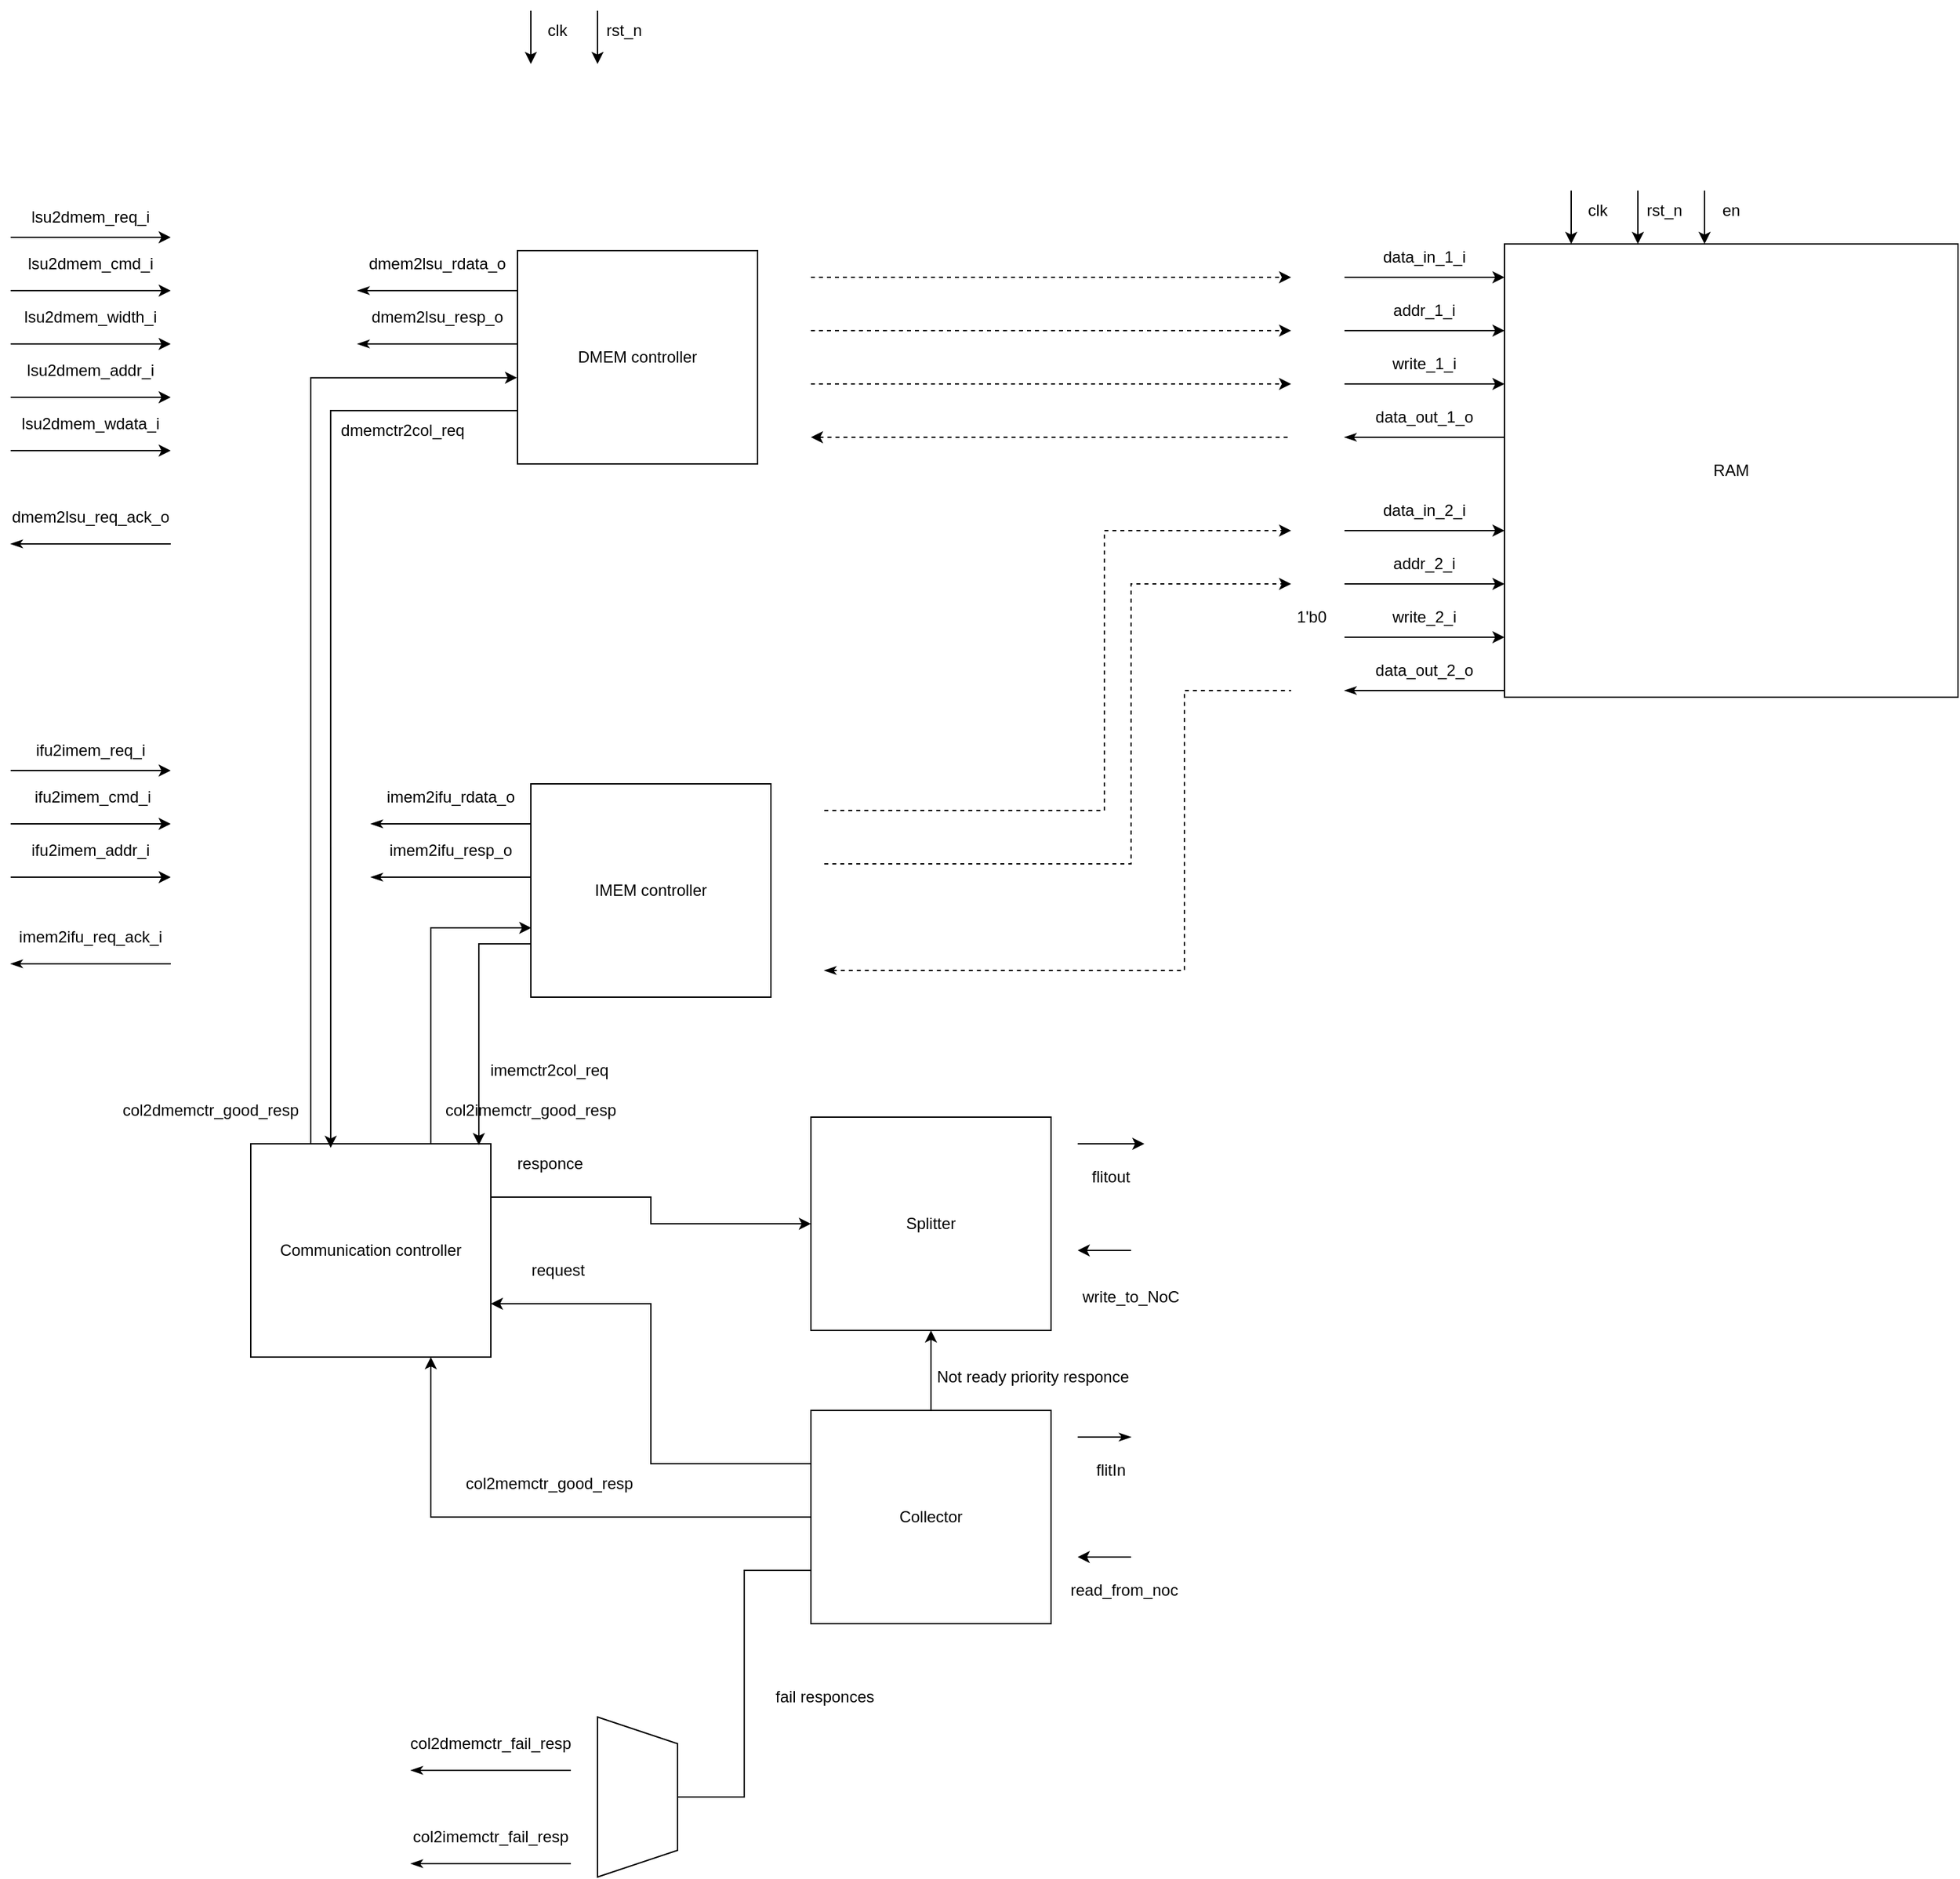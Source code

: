 <mxfile version="26.2.15">
  <diagram name="MCU" id="tpu8mZLlf67Ykk3WL6cz">
    <mxGraphModel dx="1901" dy="1213" grid="1" gridSize="10" guides="1" tooltips="1" connect="1" arrows="1" fold="1" page="1" pageScale="1" pageWidth="827" pageHeight="1169" math="0" shadow="0">
      <root>
        <mxCell id="0" />
        <mxCell id="1" parent="0" />
        <mxCell id="I7qtnmDlwLhA2JCm0WGK-2" value="" style="group" parent="1" vertex="1" connectable="0">
          <mxGeometry x="40" y="200" width="120" height="40" as="geometry" />
        </mxCell>
        <mxCell id="mxyCtMY2i22N2XtF819D-1" value="" style="endArrow=classic;html=1;rounded=0;" parent="I7qtnmDlwLhA2JCm0WGK-2" edge="1">
          <mxGeometry width="50" height="50" relative="1" as="geometry">
            <mxPoint y="40" as="sourcePoint" />
            <mxPoint x="120" y="40" as="targetPoint" />
          </mxGeometry>
        </mxCell>
        <mxCell id="I7qtnmDlwLhA2JCm0WGK-1" value="lsu2dmem_req_i" style="text;html=1;align=center;verticalAlign=middle;whiteSpace=wrap;rounded=0;" parent="I7qtnmDlwLhA2JCm0WGK-2" vertex="1">
          <mxGeometry y="10" width="120" height="30" as="geometry" />
        </mxCell>
        <mxCell id="I7qtnmDlwLhA2JCm0WGK-3" value="" style="group" parent="1" vertex="1" connectable="0">
          <mxGeometry x="40" y="240" width="120" height="40" as="geometry" />
        </mxCell>
        <mxCell id="I7qtnmDlwLhA2JCm0WGK-4" value="" style="endArrow=classic;html=1;rounded=0;" parent="I7qtnmDlwLhA2JCm0WGK-3" edge="1">
          <mxGeometry width="50" height="50" relative="1" as="geometry">
            <mxPoint y="40" as="sourcePoint" />
            <mxPoint x="120" y="40" as="targetPoint" />
          </mxGeometry>
        </mxCell>
        <mxCell id="I7qtnmDlwLhA2JCm0WGK-5" value="lsu2dmem_cmd_i" style="text;html=1;align=center;verticalAlign=middle;whiteSpace=wrap;rounded=0;" parent="I7qtnmDlwLhA2JCm0WGK-3" vertex="1">
          <mxGeometry y="5" width="120" height="30" as="geometry" />
        </mxCell>
        <mxCell id="I7qtnmDlwLhA2JCm0WGK-6" value="" style="group" parent="1" vertex="1" connectable="0">
          <mxGeometry x="40" y="280" width="120" height="40" as="geometry" />
        </mxCell>
        <mxCell id="I7qtnmDlwLhA2JCm0WGK-7" value="" style="endArrow=classic;html=1;rounded=0;" parent="I7qtnmDlwLhA2JCm0WGK-6" edge="1">
          <mxGeometry width="50" height="50" relative="1" as="geometry">
            <mxPoint y="40" as="sourcePoint" />
            <mxPoint x="120" y="40" as="targetPoint" />
          </mxGeometry>
        </mxCell>
        <mxCell id="I7qtnmDlwLhA2JCm0WGK-8" value="lsu2dmem_width_i" style="text;html=1;align=center;verticalAlign=middle;whiteSpace=wrap;rounded=0;" parent="I7qtnmDlwLhA2JCm0WGK-6" vertex="1">
          <mxGeometry y="5" width="120" height="30" as="geometry" />
        </mxCell>
        <mxCell id="I7qtnmDlwLhA2JCm0WGK-9" value="" style="group" parent="1" vertex="1" connectable="0">
          <mxGeometry x="40" y="320" width="120" height="40" as="geometry" />
        </mxCell>
        <mxCell id="I7qtnmDlwLhA2JCm0WGK-10" value="" style="endArrow=classic;html=1;rounded=0;" parent="I7qtnmDlwLhA2JCm0WGK-9" edge="1">
          <mxGeometry width="50" height="50" relative="1" as="geometry">
            <mxPoint y="40" as="sourcePoint" />
            <mxPoint x="120" y="40" as="targetPoint" />
          </mxGeometry>
        </mxCell>
        <mxCell id="I7qtnmDlwLhA2JCm0WGK-11" value="lsu2dmem_addr_i" style="text;html=1;align=center;verticalAlign=middle;whiteSpace=wrap;rounded=0;" parent="I7qtnmDlwLhA2JCm0WGK-9" vertex="1">
          <mxGeometry y="5" width="120" height="30" as="geometry" />
        </mxCell>
        <mxCell id="I7qtnmDlwLhA2JCm0WGK-12" value="" style="group" parent="1" vertex="1" connectable="0">
          <mxGeometry x="40" y="360" width="120" height="40" as="geometry" />
        </mxCell>
        <mxCell id="I7qtnmDlwLhA2JCm0WGK-13" value="" style="endArrow=classic;html=1;rounded=0;" parent="I7qtnmDlwLhA2JCm0WGK-12" edge="1">
          <mxGeometry width="50" height="50" relative="1" as="geometry">
            <mxPoint y="40" as="sourcePoint" />
            <mxPoint x="120" y="40" as="targetPoint" />
          </mxGeometry>
        </mxCell>
        <mxCell id="I7qtnmDlwLhA2JCm0WGK-14" value="lsu2dmem_wdata_i" style="text;html=1;align=center;verticalAlign=middle;whiteSpace=wrap;rounded=0;" parent="I7qtnmDlwLhA2JCm0WGK-12" vertex="1">
          <mxGeometry y="5" width="120" height="30" as="geometry" />
        </mxCell>
        <mxCell id="I7qtnmDlwLhA2JCm0WGK-15" value="" style="group" parent="1" vertex="1" connectable="0">
          <mxGeometry x="40" y="430" width="120" height="40" as="geometry" />
        </mxCell>
        <mxCell id="I7qtnmDlwLhA2JCm0WGK-16" value="" style="endArrow=none;html=1;rounded=0;startArrow=classicThin;startFill=1;" parent="I7qtnmDlwLhA2JCm0WGK-15" edge="1">
          <mxGeometry width="50" height="50" relative="1" as="geometry">
            <mxPoint y="40" as="sourcePoint" />
            <mxPoint x="120" y="40" as="targetPoint" />
          </mxGeometry>
        </mxCell>
        <mxCell id="I7qtnmDlwLhA2JCm0WGK-17" value="dmem2lsu_req_ack_o" style="text;html=1;align=center;verticalAlign=middle;whiteSpace=wrap;rounded=0;" parent="I7qtnmDlwLhA2JCm0WGK-15" vertex="1">
          <mxGeometry y="5" width="120" height="30" as="geometry" />
        </mxCell>
        <mxCell id="Hn3KfpEj6_vjDztjvR26-51" value="" style="endArrow=classic;html=1;rounded=0;" parent="1" edge="1">
          <mxGeometry width="50" height="50" relative="1" as="geometry">
            <mxPoint x="430" y="70" as="sourcePoint" />
            <mxPoint x="430" y="110" as="targetPoint" />
          </mxGeometry>
        </mxCell>
        <mxCell id="Hn3KfpEj6_vjDztjvR26-52" value="clk" style="text;html=1;align=center;verticalAlign=middle;whiteSpace=wrap;rounded=0;" parent="1" vertex="1">
          <mxGeometry x="420" y="70" width="60" height="30" as="geometry" />
        </mxCell>
        <mxCell id="Hn3KfpEj6_vjDztjvR26-53" value="" style="endArrow=classic;html=1;rounded=0;" parent="1" edge="1">
          <mxGeometry width="50" height="50" relative="1" as="geometry">
            <mxPoint x="480" y="70" as="sourcePoint" />
            <mxPoint x="480" y="110" as="targetPoint" />
          </mxGeometry>
        </mxCell>
        <mxCell id="Hn3KfpEj6_vjDztjvR26-54" value="rst_n" style="text;html=1;align=center;verticalAlign=middle;whiteSpace=wrap;rounded=0;" parent="1" vertex="1">
          <mxGeometry x="470" y="70" width="60" height="30" as="geometry" />
        </mxCell>
        <mxCell id="Hn3KfpEj6_vjDztjvR26-62" value="flitIn" style="text;html=1;align=center;verticalAlign=middle;whiteSpace=wrap;rounded=0;" parent="1" vertex="1">
          <mxGeometry x="835" y="1150" width="60" height="30" as="geometry" />
        </mxCell>
        <mxCell id="Hn3KfpEj6_vjDztjvR26-63" value="" style="endArrow=classic;html=1;rounded=0;" parent="1" edge="1">
          <mxGeometry width="50" height="50" relative="1" as="geometry">
            <mxPoint x="880" y="1230" as="sourcePoint" />
            <mxPoint x="840" y="1230" as="targetPoint" />
          </mxGeometry>
        </mxCell>
        <mxCell id="Hn3KfpEj6_vjDztjvR26-65" value="" style="endArrow=classic;html=1;rounded=0;" parent="1" edge="1">
          <mxGeometry width="50" height="50" relative="1" as="geometry">
            <mxPoint x="840" y="920" as="sourcePoint" />
            <mxPoint x="890" y="920" as="targetPoint" />
          </mxGeometry>
        </mxCell>
        <mxCell id="Hn3KfpEj6_vjDztjvR26-66" value="flitout" style="text;html=1;align=center;verticalAlign=middle;whiteSpace=wrap;rounded=0;" parent="1" vertex="1">
          <mxGeometry x="840" y="930" width="50" height="30" as="geometry" />
        </mxCell>
        <mxCell id="Hn3KfpEj6_vjDztjvR26-67" value="" style="endArrow=none;html=1;rounded=0;startArrow=classic;startFill=1;" parent="1" edge="1">
          <mxGeometry width="50" height="50" relative="1" as="geometry">
            <mxPoint x="840" y="1000" as="sourcePoint" />
            <mxPoint x="880" y="1000" as="targetPoint" />
          </mxGeometry>
        </mxCell>
        <mxCell id="Hn3KfpEj6_vjDztjvR26-68" value="write_to_NoC" style="text;html=1;align=center;verticalAlign=middle;whiteSpace=wrap;rounded=0;" parent="1" vertex="1">
          <mxGeometry x="840" y="1020" width="80" height="30" as="geometry" />
        </mxCell>
        <mxCell id="Hn3KfpEj6_vjDztjvR26-69" value="read_from_noc" style="text;html=1;align=center;verticalAlign=middle;whiteSpace=wrap;rounded=0;" parent="1" vertex="1">
          <mxGeometry x="835" y="1240" width="80" height="30" as="geometry" />
        </mxCell>
        <mxCell id="Hn3KfpEj6_vjDztjvR26-70" value="" style="group" parent="1" vertex="1" connectable="0">
          <mxGeometry x="40" y="600" width="120" height="40" as="geometry" />
        </mxCell>
        <mxCell id="Hn3KfpEj6_vjDztjvR26-71" value="" style="endArrow=classic;html=1;rounded=0;" parent="Hn3KfpEj6_vjDztjvR26-70" edge="1">
          <mxGeometry width="50" height="50" relative="1" as="geometry">
            <mxPoint y="40" as="sourcePoint" />
            <mxPoint x="120" y="40" as="targetPoint" />
          </mxGeometry>
        </mxCell>
        <mxCell id="Hn3KfpEj6_vjDztjvR26-72" value="ifu2imem_req_i" style="text;html=1;align=center;verticalAlign=middle;whiteSpace=wrap;rounded=0;" parent="Hn3KfpEj6_vjDztjvR26-70" vertex="1">
          <mxGeometry y="10" width="120" height="30" as="geometry" />
        </mxCell>
        <mxCell id="Hn3KfpEj6_vjDztjvR26-73" value="" style="group" parent="1" vertex="1" connectable="0">
          <mxGeometry x="40" y="640" width="120" height="40" as="geometry" />
        </mxCell>
        <mxCell id="Hn3KfpEj6_vjDztjvR26-74" value="" style="endArrow=classic;html=1;rounded=0;" parent="Hn3KfpEj6_vjDztjvR26-73" edge="1">
          <mxGeometry width="50" height="50" relative="1" as="geometry">
            <mxPoint y="40" as="sourcePoint" />
            <mxPoint x="120" y="40" as="targetPoint" />
          </mxGeometry>
        </mxCell>
        <mxCell id="Hn3KfpEj6_vjDztjvR26-75" value="&amp;nbsp;ifu2imem_cmd_i" style="text;html=1;align=center;verticalAlign=middle;whiteSpace=wrap;rounded=0;" parent="Hn3KfpEj6_vjDztjvR26-73" vertex="1">
          <mxGeometry y="5" width="120" height="30" as="geometry" />
        </mxCell>
        <mxCell id="Hn3KfpEj6_vjDztjvR26-81" value="ifu2imem_addr_i" style="text;html=1;align=center;verticalAlign=middle;whiteSpace=wrap;rounded=0;" parent="1" vertex="1">
          <mxGeometry x="40" y="685" width="120" height="30" as="geometry" />
        </mxCell>
        <mxCell id="Hn3KfpEj6_vjDztjvR26-96" value="" style="endArrow=classic;html=1;rounded=0;" parent="1" edge="1">
          <mxGeometry width="50" height="50" relative="1" as="geometry">
            <mxPoint x="40" y="720" as="sourcePoint" />
            <mxPoint x="160" y="720" as="targetPoint" />
          </mxGeometry>
        </mxCell>
        <mxCell id="sNU-jiKqKJreSfirSuLJ-2" value="" style="endArrow=none;html=1;rounded=0;startArrow=classicThin;startFill=1;" parent="1" edge="1">
          <mxGeometry width="50" height="50" relative="1" as="geometry">
            <mxPoint x="880" y="1140" as="sourcePoint" />
            <mxPoint x="840" y="1140" as="targetPoint" />
          </mxGeometry>
        </mxCell>
        <mxCell id="65ibRO84xYBjDSUnrlQo-1" style="edgeStyle=orthogonalEdgeStyle;rounded=0;orthogonalLoop=1;jettySize=auto;html=1;dashed=1;" edge="1" parent="1">
          <mxGeometry relative="1" as="geometry">
            <mxPoint x="1000" y="270" as="targetPoint" />
            <mxPoint x="640" y="270" as="sourcePoint" />
            <Array as="points" />
          </mxGeometry>
        </mxCell>
        <mxCell id="65ibRO84xYBjDSUnrlQo-14" style="edgeStyle=orthogonalEdgeStyle;rounded=0;orthogonalLoop=1;jettySize=auto;html=1;exitX=0;exitY=0.75;exitDx=0;exitDy=0;entryX=0.333;entryY=0.019;entryDx=0;entryDy=0;entryPerimeter=0;" edge="1" parent="1" source="sNU-jiKqKJreSfirSuLJ-3" target="65ibRO84xYBjDSUnrlQo-12">
          <mxGeometry relative="1" as="geometry" />
        </mxCell>
        <mxCell id="sNU-jiKqKJreSfirSuLJ-3" value="DMEM controller" style="rounded=0;whiteSpace=wrap;html=1;fillColor=none;" parent="1" vertex="1">
          <mxGeometry x="420" y="250" width="180" height="160" as="geometry" />
        </mxCell>
        <mxCell id="sNU-jiKqKJreSfirSuLJ-4" value="IMEM controller" style="rounded=0;whiteSpace=wrap;html=1;fillColor=none;" parent="1" vertex="1">
          <mxGeometry x="430" y="650" width="180" height="160" as="geometry" />
        </mxCell>
        <mxCell id="sNU-jiKqKJreSfirSuLJ-5" value="Splitter" style="rounded=0;whiteSpace=wrap;html=1;fillColor=none;" parent="1" vertex="1">
          <mxGeometry x="640" y="900" width="180" height="160" as="geometry" />
        </mxCell>
        <mxCell id="sNU-jiKqKJreSfirSuLJ-6" value="" style="group" parent="1" vertex="1" connectable="0">
          <mxGeometry x="1040" y="205" width="460" height="380" as="geometry" />
        </mxCell>
        <mxCell id="I7qtnmDlwLhA2JCm0WGK-24" value="RAM" style="whiteSpace=wrap;html=1;aspect=fixed;fillColor=none;" parent="sNU-jiKqKJreSfirSuLJ-6" vertex="1">
          <mxGeometry x="120" y="40" width="340" height="340" as="geometry" />
        </mxCell>
        <mxCell id="I7qtnmDlwLhA2JCm0WGK-39" value="" style="group" parent="sNU-jiKqKJreSfirSuLJ-6" vertex="1" connectable="0">
          <mxGeometry y="25" width="120" height="160" as="geometry" />
        </mxCell>
        <mxCell id="I7qtnmDlwLhA2JCm0WGK-25" value="" style="group" parent="I7qtnmDlwLhA2JCm0WGK-39" vertex="1" connectable="0">
          <mxGeometry width="120" height="80" as="geometry" />
        </mxCell>
        <mxCell id="I7qtnmDlwLhA2JCm0WGK-26" value="" style="endArrow=classic;html=1;rounded=0;" parent="I7qtnmDlwLhA2JCm0WGK-25" edge="1">
          <mxGeometry width="50" height="50" relative="1" as="geometry">
            <mxPoint y="40" as="sourcePoint" />
            <mxPoint x="120" y="40" as="targetPoint" />
          </mxGeometry>
        </mxCell>
        <mxCell id="I7qtnmDlwLhA2JCm0WGK-27" value="data_in_1_i" style="text;html=1;align=center;verticalAlign=middle;whiteSpace=wrap;rounded=0;" parent="I7qtnmDlwLhA2JCm0WGK-25" vertex="1">
          <mxGeometry y="10" width="120" height="30" as="geometry" />
        </mxCell>
        <mxCell id="I7qtnmDlwLhA2JCm0WGK-28" value="" style="group" parent="I7qtnmDlwLhA2JCm0WGK-25" vertex="1" connectable="0">
          <mxGeometry y="40" width="120" height="40" as="geometry" />
        </mxCell>
        <mxCell id="I7qtnmDlwLhA2JCm0WGK-29" value="" style="endArrow=classic;html=1;rounded=0;" parent="I7qtnmDlwLhA2JCm0WGK-28" edge="1">
          <mxGeometry width="50" height="50" relative="1" as="geometry">
            <mxPoint y="40" as="sourcePoint" />
            <mxPoint x="120" y="40" as="targetPoint" />
          </mxGeometry>
        </mxCell>
        <mxCell id="I7qtnmDlwLhA2JCm0WGK-30" value="addr_1_i" style="text;html=1;align=center;verticalAlign=middle;whiteSpace=wrap;rounded=0;" parent="I7qtnmDlwLhA2JCm0WGK-28" vertex="1">
          <mxGeometry y="10" width="120" height="30" as="geometry" />
        </mxCell>
        <mxCell id="I7qtnmDlwLhA2JCm0WGK-33" value="" style="group" parent="I7qtnmDlwLhA2JCm0WGK-39" vertex="1" connectable="0">
          <mxGeometry y="80" width="120" height="80" as="geometry" />
        </mxCell>
        <mxCell id="I7qtnmDlwLhA2JCm0WGK-34" value="" style="endArrow=classic;html=1;rounded=0;" parent="I7qtnmDlwLhA2JCm0WGK-33" edge="1">
          <mxGeometry width="50" height="50" relative="1" as="geometry">
            <mxPoint y="40" as="sourcePoint" />
            <mxPoint x="120" y="40" as="targetPoint" />
          </mxGeometry>
        </mxCell>
        <mxCell id="I7qtnmDlwLhA2JCm0WGK-35" value="write_1_i" style="text;html=1;align=center;verticalAlign=middle;whiteSpace=wrap;rounded=0;" parent="I7qtnmDlwLhA2JCm0WGK-33" vertex="1">
          <mxGeometry y="10" width="120" height="30" as="geometry" />
        </mxCell>
        <mxCell id="I7qtnmDlwLhA2JCm0WGK-36" value="" style="group" parent="I7qtnmDlwLhA2JCm0WGK-33" vertex="1" connectable="0">
          <mxGeometry y="40" width="120" height="40" as="geometry" />
        </mxCell>
        <mxCell id="I7qtnmDlwLhA2JCm0WGK-37" value="" style="endArrow=none;html=1;rounded=0;startArrow=classicThin;startFill=1;" parent="I7qtnmDlwLhA2JCm0WGK-36" edge="1">
          <mxGeometry width="50" height="50" relative="1" as="geometry">
            <mxPoint y="40" as="sourcePoint" />
            <mxPoint x="120" y="40" as="targetPoint" />
          </mxGeometry>
        </mxCell>
        <mxCell id="I7qtnmDlwLhA2JCm0WGK-38" value="data_out_1_o" style="text;html=1;align=center;verticalAlign=middle;whiteSpace=wrap;rounded=0;" parent="I7qtnmDlwLhA2JCm0WGK-36" vertex="1">
          <mxGeometry y="10" width="120" height="30" as="geometry" />
        </mxCell>
        <mxCell id="I7qtnmDlwLhA2JCm0WGK-53" value="" style="group" parent="sNU-jiKqKJreSfirSuLJ-6" vertex="1" connectable="0">
          <mxGeometry y="215" width="120" height="160" as="geometry" />
        </mxCell>
        <mxCell id="I7qtnmDlwLhA2JCm0WGK-54" value="" style="group" parent="I7qtnmDlwLhA2JCm0WGK-53" vertex="1" connectable="0">
          <mxGeometry width="120" height="160" as="geometry" />
        </mxCell>
        <mxCell id="I7qtnmDlwLhA2JCm0WGK-55" value="" style="endArrow=classic;html=1;rounded=0;" parent="I7qtnmDlwLhA2JCm0WGK-54" edge="1">
          <mxGeometry width="50" height="50" relative="1" as="geometry">
            <mxPoint y="40" as="sourcePoint" />
            <mxPoint x="120" y="40" as="targetPoint" />
          </mxGeometry>
        </mxCell>
        <mxCell id="I7qtnmDlwLhA2JCm0WGK-56" value="data_in_2_i" style="text;html=1;align=center;verticalAlign=middle;whiteSpace=wrap;rounded=0;" parent="I7qtnmDlwLhA2JCm0WGK-54" vertex="1">
          <mxGeometry y="10" width="120" height="30" as="geometry" />
        </mxCell>
        <mxCell id="I7qtnmDlwLhA2JCm0WGK-57" value="" style="group" parent="I7qtnmDlwLhA2JCm0WGK-54" vertex="1" connectable="0">
          <mxGeometry y="40" width="120" height="120" as="geometry" />
        </mxCell>
        <mxCell id="I7qtnmDlwLhA2JCm0WGK-58" value="" style="endArrow=classic;html=1;rounded=0;" parent="I7qtnmDlwLhA2JCm0WGK-57" edge="1">
          <mxGeometry width="50" height="50" relative="1" as="geometry">
            <mxPoint y="40" as="sourcePoint" />
            <mxPoint x="120" y="40" as="targetPoint" />
          </mxGeometry>
        </mxCell>
        <mxCell id="I7qtnmDlwLhA2JCm0WGK-59" value="addr_2_i" style="text;html=1;align=center;verticalAlign=middle;whiteSpace=wrap;rounded=0;" parent="I7qtnmDlwLhA2JCm0WGK-57" vertex="1">
          <mxGeometry y="10" width="120" height="30" as="geometry" />
        </mxCell>
        <mxCell id="I7qtnmDlwLhA2JCm0WGK-60" value="" style="group" parent="I7qtnmDlwLhA2JCm0WGK-57" vertex="1" connectable="0">
          <mxGeometry y="40" width="120" height="80" as="geometry" />
        </mxCell>
        <mxCell id="I7qtnmDlwLhA2JCm0WGK-61" value="" style="endArrow=classic;html=1;rounded=0;" parent="I7qtnmDlwLhA2JCm0WGK-60" edge="1">
          <mxGeometry width="50" height="50" relative="1" as="geometry">
            <mxPoint y="40" as="sourcePoint" />
            <mxPoint x="120" y="40" as="targetPoint" />
          </mxGeometry>
        </mxCell>
        <mxCell id="I7qtnmDlwLhA2JCm0WGK-62" value="write_2_i" style="text;html=1;align=center;verticalAlign=middle;whiteSpace=wrap;rounded=0;" parent="I7qtnmDlwLhA2JCm0WGK-60" vertex="1">
          <mxGeometry y="10" width="120" height="30" as="geometry" />
        </mxCell>
        <mxCell id="I7qtnmDlwLhA2JCm0WGK-63" value="" style="group" parent="I7qtnmDlwLhA2JCm0WGK-60" vertex="1" connectable="0">
          <mxGeometry y="40" width="120" height="40" as="geometry" />
        </mxCell>
        <mxCell id="I7qtnmDlwLhA2JCm0WGK-64" value="" style="endArrow=none;html=1;rounded=0;startArrow=classicThin;startFill=1;" parent="I7qtnmDlwLhA2JCm0WGK-63" edge="1">
          <mxGeometry width="50" height="50" relative="1" as="geometry">
            <mxPoint y="40" as="sourcePoint" />
            <mxPoint x="120" y="40" as="targetPoint" />
          </mxGeometry>
        </mxCell>
        <mxCell id="I7qtnmDlwLhA2JCm0WGK-65" value="data_out_2_o" style="text;html=1;align=center;verticalAlign=middle;whiteSpace=wrap;rounded=0;" parent="I7qtnmDlwLhA2JCm0WGK-63" vertex="1">
          <mxGeometry y="10" width="120" height="30" as="geometry" />
        </mxCell>
        <mxCell id="Hn3KfpEj6_vjDztjvR26-55" value="" style="endArrow=classic;html=1;rounded=0;" parent="sNU-jiKqKJreSfirSuLJ-6" edge="1">
          <mxGeometry width="50" height="50" relative="1" as="geometry">
            <mxPoint x="170" as="sourcePoint" />
            <mxPoint x="170" y="40" as="targetPoint" />
          </mxGeometry>
        </mxCell>
        <mxCell id="Hn3KfpEj6_vjDztjvR26-56" value="clk" style="text;html=1;align=center;verticalAlign=middle;whiteSpace=wrap;rounded=0;" parent="sNU-jiKqKJreSfirSuLJ-6" vertex="1">
          <mxGeometry x="160" width="60" height="30" as="geometry" />
        </mxCell>
        <mxCell id="Hn3KfpEj6_vjDztjvR26-57" value="" style="endArrow=classic;html=1;rounded=0;" parent="sNU-jiKqKJreSfirSuLJ-6" edge="1">
          <mxGeometry width="50" height="50" relative="1" as="geometry">
            <mxPoint x="220" as="sourcePoint" />
            <mxPoint x="220" y="40" as="targetPoint" />
          </mxGeometry>
        </mxCell>
        <mxCell id="Hn3KfpEj6_vjDztjvR26-58" value="rst_n" style="text;html=1;align=center;verticalAlign=middle;whiteSpace=wrap;rounded=0;" parent="sNU-jiKqKJreSfirSuLJ-6" vertex="1">
          <mxGeometry x="210" width="60" height="30" as="geometry" />
        </mxCell>
        <mxCell id="Hn3KfpEj6_vjDztjvR26-59" value="" style="endArrow=classic;html=1;rounded=0;" parent="sNU-jiKqKJreSfirSuLJ-6" edge="1">
          <mxGeometry width="50" height="50" relative="1" as="geometry">
            <mxPoint x="270" as="sourcePoint" />
            <mxPoint x="270" y="40" as="targetPoint" />
          </mxGeometry>
        </mxCell>
        <mxCell id="Hn3KfpEj6_vjDztjvR26-60" value="en" style="text;html=1;align=center;verticalAlign=middle;whiteSpace=wrap;rounded=0;" parent="sNU-jiKqKJreSfirSuLJ-6" vertex="1">
          <mxGeometry x="260" width="60" height="30" as="geometry" />
        </mxCell>
        <mxCell id="65ibRO84xYBjDSUnrlQo-18" style="edgeStyle=orthogonalEdgeStyle;rounded=0;orthogonalLoop=1;jettySize=auto;html=1;exitX=0;exitY=0.25;exitDx=0;exitDy=0;entryX=1;entryY=0.75;entryDx=0;entryDy=0;" edge="1" parent="1" source="sNU-jiKqKJreSfirSuLJ-7" target="65ibRO84xYBjDSUnrlQo-12">
          <mxGeometry relative="1" as="geometry" />
        </mxCell>
        <mxCell id="65ibRO84xYBjDSUnrlQo-19" style="edgeStyle=orthogonalEdgeStyle;rounded=0;orthogonalLoop=1;jettySize=auto;html=1;exitX=0.5;exitY=0;exitDx=0;exitDy=0;entryX=0.5;entryY=1;entryDx=0;entryDy=0;" edge="1" parent="1" source="sNU-jiKqKJreSfirSuLJ-7" target="sNU-jiKqKJreSfirSuLJ-5">
          <mxGeometry relative="1" as="geometry" />
        </mxCell>
        <mxCell id="65ibRO84xYBjDSUnrlQo-31" style="edgeStyle=orthogonalEdgeStyle;rounded=0;orthogonalLoop=1;jettySize=auto;html=1;entryX=0.75;entryY=1;entryDx=0;entryDy=0;" edge="1" parent="1" source="sNU-jiKqKJreSfirSuLJ-7" target="65ibRO84xYBjDSUnrlQo-12">
          <mxGeometry relative="1" as="geometry" />
        </mxCell>
        <mxCell id="sNU-jiKqKJreSfirSuLJ-7" value="Collector" style="rounded=0;whiteSpace=wrap;html=1;fillColor=none;" parent="1" vertex="1">
          <mxGeometry x="640" y="1120" width="180" height="160" as="geometry" />
        </mxCell>
        <mxCell id="65ibRO84xYBjDSUnrlQo-2" style="edgeStyle=orthogonalEdgeStyle;rounded=0;orthogonalLoop=1;jettySize=auto;html=1;exitX=1;exitY=0.188;exitDx=0;exitDy=0;exitPerimeter=0;dashed=1;" edge="1" parent="1">
          <mxGeometry relative="1" as="geometry">
            <mxPoint x="1000" y="310" as="targetPoint" />
            <mxPoint x="640" y="310" as="sourcePoint" />
            <Array as="points" />
          </mxGeometry>
        </mxCell>
        <mxCell id="65ibRO84xYBjDSUnrlQo-3" style="edgeStyle=orthogonalEdgeStyle;rounded=0;orthogonalLoop=1;jettySize=auto;html=1;exitX=1;exitY=0.188;exitDx=0;exitDy=0;exitPerimeter=0;dashed=1;" edge="1" parent="1">
          <mxGeometry relative="1" as="geometry">
            <mxPoint x="1000" y="350" as="targetPoint" />
            <mxPoint x="640" y="350" as="sourcePoint" />
            <Array as="points" />
          </mxGeometry>
        </mxCell>
        <mxCell id="65ibRO84xYBjDSUnrlQo-4" style="edgeStyle=orthogonalEdgeStyle;rounded=0;orthogonalLoop=1;jettySize=auto;html=1;exitX=1;exitY=0.188;exitDx=0;exitDy=0;exitPerimeter=0;startArrow=classic;startFill=1;endArrow=none;dashed=1;" edge="1" parent="1">
          <mxGeometry relative="1" as="geometry">
            <mxPoint x="1000" y="390" as="targetPoint" />
            <mxPoint x="640" y="390" as="sourcePoint" />
            <Array as="points" />
          </mxGeometry>
        </mxCell>
        <mxCell id="65ibRO84xYBjDSUnrlQo-5" style="edgeStyle=orthogonalEdgeStyle;rounded=0;orthogonalLoop=1;jettySize=auto;html=1;exitX=1;exitY=0.188;exitDx=0;exitDy=0;exitPerimeter=0;dashed=1;" edge="1" parent="1">
          <mxGeometry relative="1" as="geometry">
            <mxPoint x="1000" y="460" as="targetPoint" />
            <mxPoint x="650" y="670" as="sourcePoint" />
            <Array as="points">
              <mxPoint x="860" y="670" />
              <mxPoint x="860" y="460" />
            </Array>
          </mxGeometry>
        </mxCell>
        <mxCell id="65ibRO84xYBjDSUnrlQo-9" style="edgeStyle=orthogonalEdgeStyle;rounded=0;orthogonalLoop=1;jettySize=auto;html=1;exitX=1;exitY=0.188;exitDx=0;exitDy=0;exitPerimeter=0;dashed=1;" edge="1" parent="1">
          <mxGeometry relative="1" as="geometry">
            <mxPoint x="1000" y="500" as="targetPoint" />
            <mxPoint x="650" y="710" as="sourcePoint" />
            <Array as="points">
              <mxPoint x="880" y="710" />
              <mxPoint x="880" y="500" />
            </Array>
          </mxGeometry>
        </mxCell>
        <mxCell id="65ibRO84xYBjDSUnrlQo-11" style="edgeStyle=orthogonalEdgeStyle;rounded=0;orthogonalLoop=1;jettySize=auto;html=1;exitX=1;exitY=0.188;exitDx=0;exitDy=0;exitPerimeter=0;startArrow=classicThin;startFill=1;endArrow=none;dashed=1;" edge="1" parent="1">
          <mxGeometry relative="1" as="geometry">
            <mxPoint x="1000" y="580" as="targetPoint" />
            <mxPoint x="650" y="790" as="sourcePoint" />
            <Array as="points">
              <mxPoint x="920" y="790" />
              <mxPoint x="920" y="580" />
            </Array>
          </mxGeometry>
        </mxCell>
        <mxCell id="65ibRO84xYBjDSUnrlQo-13" style="edgeStyle=orthogonalEdgeStyle;rounded=0;orthogonalLoop=1;jettySize=auto;html=1;exitX=0.25;exitY=0;exitDx=0;exitDy=0;entryX=-0.002;entryY=0.596;entryDx=0;entryDy=0;entryPerimeter=0;" edge="1" parent="1" source="65ibRO84xYBjDSUnrlQo-12" target="sNU-jiKqKJreSfirSuLJ-3">
          <mxGeometry relative="1" as="geometry" />
        </mxCell>
        <mxCell id="65ibRO84xYBjDSUnrlQo-15" style="edgeStyle=orthogonalEdgeStyle;rounded=0;orthogonalLoop=1;jettySize=auto;html=1;exitX=0.75;exitY=0;exitDx=0;exitDy=0;entryX=0.002;entryY=0.675;entryDx=0;entryDy=0;entryPerimeter=0;" edge="1" parent="1" source="65ibRO84xYBjDSUnrlQo-12" target="sNU-jiKqKJreSfirSuLJ-4">
          <mxGeometry relative="1" as="geometry" />
        </mxCell>
        <mxCell id="65ibRO84xYBjDSUnrlQo-17" style="edgeStyle=orthogonalEdgeStyle;rounded=0;orthogonalLoop=1;jettySize=auto;html=1;exitX=1;exitY=0.25;exitDx=0;exitDy=0;entryX=0;entryY=0.5;entryDx=0;entryDy=0;" edge="1" parent="1" source="65ibRO84xYBjDSUnrlQo-12" target="sNU-jiKqKJreSfirSuLJ-5">
          <mxGeometry relative="1" as="geometry" />
        </mxCell>
        <mxCell id="65ibRO84xYBjDSUnrlQo-12" value="Communication controller" style="rounded=0;whiteSpace=wrap;html=1;fillColor=none;" vertex="1" parent="1">
          <mxGeometry x="220" y="920" width="180" height="160" as="geometry" />
        </mxCell>
        <mxCell id="65ibRO84xYBjDSUnrlQo-16" style="edgeStyle=orthogonalEdgeStyle;rounded=0;orthogonalLoop=1;jettySize=auto;html=1;exitX=0;exitY=0.75;exitDx=0;exitDy=0;entryX=0.95;entryY=0.006;entryDx=0;entryDy=0;entryPerimeter=0;" edge="1" parent="1" source="sNU-jiKqKJreSfirSuLJ-4" target="65ibRO84xYBjDSUnrlQo-12">
          <mxGeometry relative="1" as="geometry" />
        </mxCell>
        <mxCell id="65ibRO84xYBjDSUnrlQo-20" value="Not ready priority responce" style="text;html=1;align=center;verticalAlign=middle;whiteSpace=wrap;rounded=0;" vertex="1" parent="1">
          <mxGeometry x="733" y="1080" width="147" height="30" as="geometry" />
        </mxCell>
        <mxCell id="Hn3KfpEj6_vjDztjvR26-86" value="" style="endArrow=none;html=1;rounded=0;startArrow=classicThin;startFill=1;" parent="1" edge="1">
          <mxGeometry width="50" height="50" relative="1" as="geometry">
            <mxPoint x="40" y="785" as="sourcePoint" />
            <mxPoint x="160" y="785" as="targetPoint" />
          </mxGeometry>
        </mxCell>
        <mxCell id="Hn3KfpEj6_vjDztjvR26-87" value="imem2ifu_req_ack_i" style="text;html=1;align=center;verticalAlign=middle;whiteSpace=wrap;rounded=0;" parent="1" vertex="1">
          <mxGeometry x="40" y="750" width="120" height="30" as="geometry" />
        </mxCell>
        <mxCell id="65ibRO84xYBjDSUnrlQo-26" style="edgeStyle=orthogonalEdgeStyle;rounded=0;orthogonalLoop=1;jettySize=auto;html=1;entryX=0;entryY=0.75;entryDx=0;entryDy=0;endArrow=none;startFill=0;" edge="1" parent="1" source="65ibRO84xYBjDSUnrlQo-23" target="sNU-jiKqKJreSfirSuLJ-7">
          <mxGeometry relative="1" as="geometry" />
        </mxCell>
        <mxCell id="65ibRO84xYBjDSUnrlQo-23" value="" style="shape=trapezoid;perimeter=trapezoidPerimeter;whiteSpace=wrap;html=1;fixedSize=1;direction=south;" vertex="1" parent="1">
          <mxGeometry x="480" y="1350" width="60" height="120" as="geometry" />
        </mxCell>
        <mxCell id="65ibRO84xYBjDSUnrlQo-27" value="1&#39;b0" style="text;html=1;align=center;verticalAlign=middle;resizable=0;points=[];autosize=1;strokeColor=none;fillColor=none;" vertex="1" parent="1">
          <mxGeometry x="990.4" y="510" width="50" height="30" as="geometry" />
        </mxCell>
        <mxCell id="65ibRO84xYBjDSUnrlQo-28" value="request" style="text;html=1;align=center;verticalAlign=middle;resizable=0;points=[];autosize=1;strokeColor=none;fillColor=none;" vertex="1" parent="1">
          <mxGeometry x="420" y="1000" width="60" height="30" as="geometry" />
        </mxCell>
        <mxCell id="65ibRO84xYBjDSUnrlQo-29" value="responce" style="text;html=1;align=center;verticalAlign=middle;resizable=0;points=[];autosize=1;strokeColor=none;fillColor=none;" vertex="1" parent="1">
          <mxGeometry x="409" y="920" width="70" height="30" as="geometry" />
        </mxCell>
        <mxCell id="65ibRO84xYBjDSUnrlQo-33" value="" style="group" vertex="1" connectable="0" parent="1">
          <mxGeometry x="300" y="240" width="120" height="75" as="geometry" />
        </mxCell>
        <mxCell id="65ibRO84xYBjDSUnrlQo-34" value="" style="endArrow=none;html=1;rounded=0;startArrow=classicThin;startFill=1;" edge="1" parent="65ibRO84xYBjDSUnrlQo-33">
          <mxGeometry width="50" height="50" relative="1" as="geometry">
            <mxPoint y="40" as="sourcePoint" />
            <mxPoint x="120" y="40" as="targetPoint" />
          </mxGeometry>
        </mxCell>
        <mxCell id="65ibRO84xYBjDSUnrlQo-35" value="dmem2lsu_rdata_o" style="text;html=1;align=center;verticalAlign=middle;whiteSpace=wrap;rounded=0;" vertex="1" parent="65ibRO84xYBjDSUnrlQo-33">
          <mxGeometry y="5" width="120" height="30" as="geometry" />
        </mxCell>
        <mxCell id="65ibRO84xYBjDSUnrlQo-36" value="" style="group" vertex="1" connectable="0" parent="65ibRO84xYBjDSUnrlQo-33">
          <mxGeometry y="40" width="120" height="40" as="geometry" />
        </mxCell>
        <mxCell id="65ibRO84xYBjDSUnrlQo-37" value="" style="endArrow=none;html=1;rounded=0;startArrow=classicThin;startFill=1;" edge="1" parent="65ibRO84xYBjDSUnrlQo-36">
          <mxGeometry width="50" height="50" relative="1" as="geometry">
            <mxPoint y="40" as="sourcePoint" />
            <mxPoint x="120" y="40" as="targetPoint" />
          </mxGeometry>
        </mxCell>
        <mxCell id="65ibRO84xYBjDSUnrlQo-38" value="dmem2lsu_resp_o" style="text;html=1;align=center;verticalAlign=middle;whiteSpace=wrap;rounded=0;" vertex="1" parent="65ibRO84xYBjDSUnrlQo-36">
          <mxGeometry y="5" width="120" height="30" as="geometry" />
        </mxCell>
        <mxCell id="65ibRO84xYBjDSUnrlQo-39" value="" style="group" vertex="1" connectable="0" parent="1">
          <mxGeometry x="310" y="640" width="120" height="75" as="geometry" />
        </mxCell>
        <mxCell id="65ibRO84xYBjDSUnrlQo-40" value="" style="endArrow=none;html=1;rounded=0;startArrow=classicThin;startFill=1;" edge="1" parent="65ibRO84xYBjDSUnrlQo-39">
          <mxGeometry width="50" height="50" relative="1" as="geometry">
            <mxPoint y="40" as="sourcePoint" />
            <mxPoint x="120" y="40" as="targetPoint" />
          </mxGeometry>
        </mxCell>
        <mxCell id="65ibRO84xYBjDSUnrlQo-41" value="imem2ifu_rdata_o" style="text;html=1;align=center;verticalAlign=middle;whiteSpace=wrap;rounded=0;" vertex="1" parent="65ibRO84xYBjDSUnrlQo-39">
          <mxGeometry y="5" width="120" height="30" as="geometry" />
        </mxCell>
        <mxCell id="65ibRO84xYBjDSUnrlQo-42" value="" style="group" vertex="1" connectable="0" parent="65ibRO84xYBjDSUnrlQo-39">
          <mxGeometry y="40" width="120" height="40" as="geometry" />
        </mxCell>
        <mxCell id="65ibRO84xYBjDSUnrlQo-43" value="" style="endArrow=none;html=1;rounded=0;startArrow=classicThin;startFill=1;" edge="1" parent="65ibRO84xYBjDSUnrlQo-42">
          <mxGeometry width="50" height="50" relative="1" as="geometry">
            <mxPoint y="40" as="sourcePoint" />
            <mxPoint x="120" y="40" as="targetPoint" />
          </mxGeometry>
        </mxCell>
        <mxCell id="65ibRO84xYBjDSUnrlQo-44" value="imem2ifu_resp_o" style="text;html=1;align=center;verticalAlign=middle;whiteSpace=wrap;rounded=0;" vertex="1" parent="65ibRO84xYBjDSUnrlQo-42">
          <mxGeometry y="5" width="120" height="30" as="geometry" />
        </mxCell>
        <mxCell id="65ibRO84xYBjDSUnrlQo-47" value="fail responces" style="text;html=1;align=center;verticalAlign=middle;resizable=0;points=[];autosize=1;strokeColor=none;fillColor=none;" vertex="1" parent="1">
          <mxGeometry x="600" y="1320" width="100" height="30" as="geometry" />
        </mxCell>
        <mxCell id="I7qtnmDlwLhA2JCm0WGK-21" value="" style="group" parent="1" vertex="1" connectable="0">
          <mxGeometry x="340" y="1350" width="120" height="40" as="geometry" />
        </mxCell>
        <mxCell id="I7qtnmDlwLhA2JCm0WGK-22" value="" style="endArrow=none;html=1;rounded=0;startArrow=classicThin;startFill=1;" parent="I7qtnmDlwLhA2JCm0WGK-21" edge="1">
          <mxGeometry width="50" height="50" relative="1" as="geometry">
            <mxPoint y="40" as="sourcePoint" />
            <mxPoint x="120" y="40" as="targetPoint" />
          </mxGeometry>
        </mxCell>
        <mxCell id="I7qtnmDlwLhA2JCm0WGK-23" value="col2dmemctr_fail_resp" style="text;html=1;align=center;verticalAlign=middle;whiteSpace=wrap;rounded=0;" parent="I7qtnmDlwLhA2JCm0WGK-21" vertex="1">
          <mxGeometry y="5" width="120" height="30" as="geometry" />
        </mxCell>
        <mxCell id="Hn3KfpEj6_vjDztjvR26-91" value="" style="group" parent="1" vertex="1" connectable="0">
          <mxGeometry x="340" y="1420" width="120" height="40" as="geometry" />
        </mxCell>
        <mxCell id="Hn3KfpEj6_vjDztjvR26-92" value="" style="endArrow=none;html=1;rounded=0;startArrow=classicThin;startFill=1;" parent="Hn3KfpEj6_vjDztjvR26-91" edge="1">
          <mxGeometry width="50" height="50" relative="1" as="geometry">
            <mxPoint y="40" as="sourcePoint" />
            <mxPoint x="120" y="40" as="targetPoint" />
          </mxGeometry>
        </mxCell>
        <mxCell id="Hn3KfpEj6_vjDztjvR26-93" value="col2imemctr_fail_resp" style="text;html=1;align=center;verticalAlign=middle;whiteSpace=wrap;rounded=0;" parent="Hn3KfpEj6_vjDztjvR26-91" vertex="1">
          <mxGeometry y="5" width="120" height="30" as="geometry" />
        </mxCell>
        <mxCell id="65ibRO84xYBjDSUnrlQo-48" value="col2dmemctr_good_resp" style="text;html=1;align=center;verticalAlign=middle;whiteSpace=wrap;rounded=0;" vertex="1" parent="1">
          <mxGeometry x="110" y="880" width="160" height="30" as="geometry" />
        </mxCell>
        <mxCell id="65ibRO84xYBjDSUnrlQo-49" value="col2imemctr_good_resp" style="text;html=1;align=center;verticalAlign=middle;whiteSpace=wrap;rounded=0;" vertex="1" parent="1">
          <mxGeometry x="350" y="880" width="160" height="30" as="geometry" />
        </mxCell>
        <mxCell id="65ibRO84xYBjDSUnrlQo-50" value="col2memctr_good_resp" style="text;html=1;align=center;verticalAlign=middle;whiteSpace=wrap;rounded=0;" vertex="1" parent="1">
          <mxGeometry x="364" y="1160" width="160" height="30" as="geometry" />
        </mxCell>
        <mxCell id="65ibRO84xYBjDSUnrlQo-51" value="dmemctr2col_req" style="text;html=1;align=center;verticalAlign=middle;whiteSpace=wrap;rounded=0;" vertex="1" parent="1">
          <mxGeometry x="254" y="370" width="160" height="30" as="geometry" />
        </mxCell>
        <mxCell id="65ibRO84xYBjDSUnrlQo-52" value="imemctr2col_req" style="text;html=1;align=center;verticalAlign=middle;whiteSpace=wrap;rounded=0;" vertex="1" parent="1">
          <mxGeometry x="364" y="850" width="160" height="30" as="geometry" />
        </mxCell>
      </root>
    </mxGraphModel>
  </diagram>
</mxfile>

